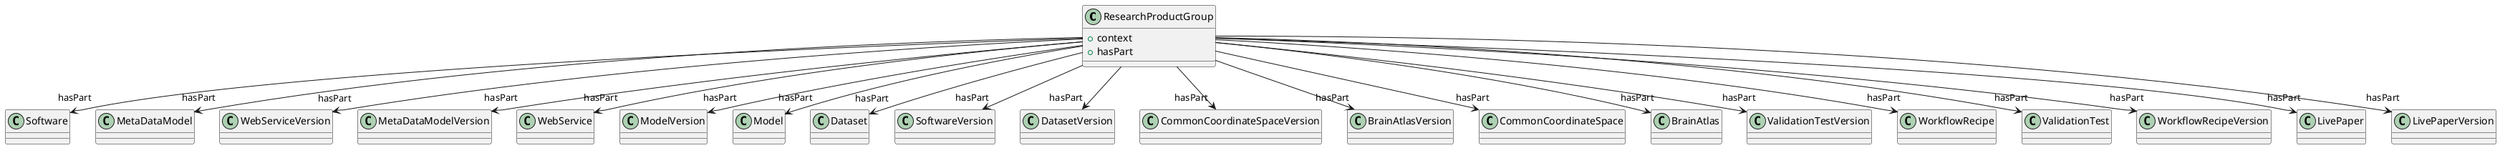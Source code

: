 @startuml
class ResearchProductGroup {
+context
+hasPart

}
ResearchProductGroup -d-> "hasPart" Software
ResearchProductGroup -d-> "hasPart" MetaDataModel
ResearchProductGroup -d-> "hasPart" WebServiceVersion
ResearchProductGroup -d-> "hasPart" MetaDataModelVersion
ResearchProductGroup -d-> "hasPart" WebService
ResearchProductGroup -d-> "hasPart" ModelVersion
ResearchProductGroup -d-> "hasPart" Model
ResearchProductGroup -d-> "hasPart" Dataset
ResearchProductGroup -d-> "hasPart" SoftwareVersion
ResearchProductGroup -d-> "hasPart" DatasetVersion
ResearchProductGroup -d-> "hasPart" CommonCoordinateSpaceVersion
ResearchProductGroup -d-> "hasPart" BrainAtlasVersion
ResearchProductGroup -d-> "hasPart" CommonCoordinateSpace
ResearchProductGroup -d-> "hasPart" BrainAtlas
ResearchProductGroup -d-> "hasPart" ValidationTestVersion
ResearchProductGroup -d-> "hasPart" WorkflowRecipe
ResearchProductGroup -d-> "hasPart" ValidationTest
ResearchProductGroup -d-> "hasPart" WorkflowRecipeVersion
ResearchProductGroup -d-> "hasPart" LivePaper
ResearchProductGroup -d-> "hasPart" LivePaperVersion

@enduml